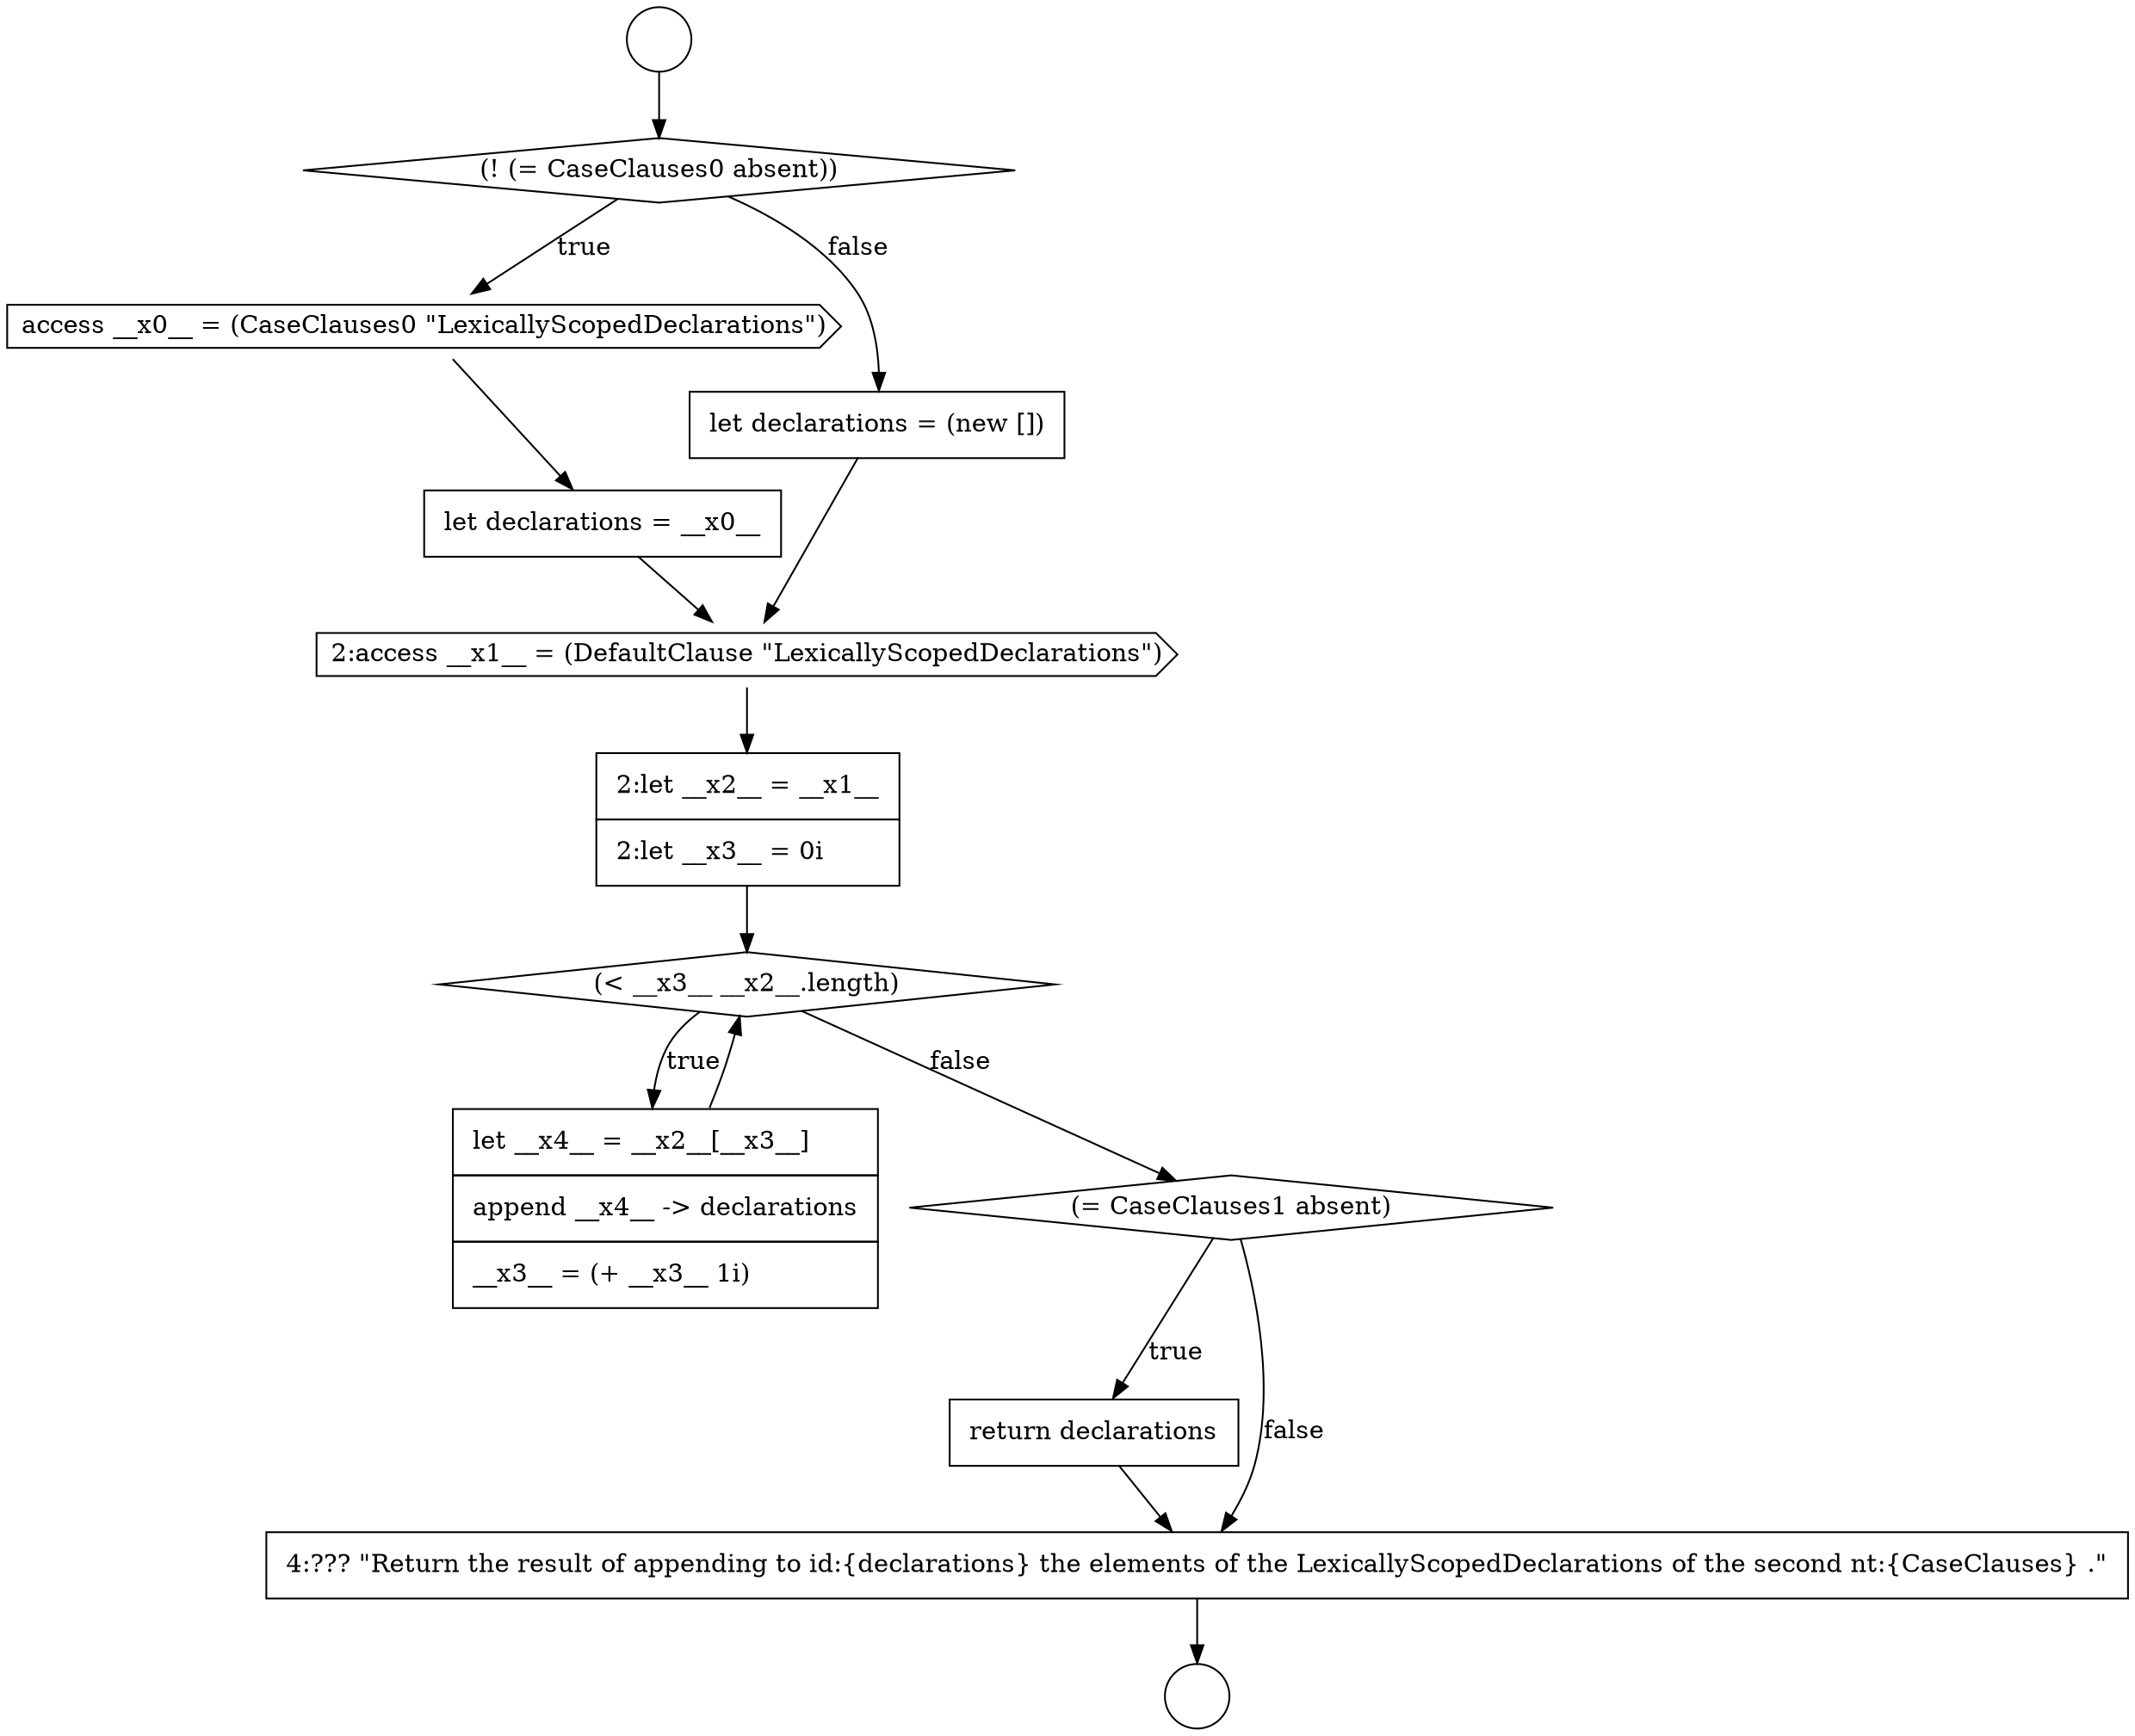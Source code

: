 digraph {
  node7396 [shape=diamond, label=<<font color="black">(! (= CaseClauses0 absent))</font>> color="black" fillcolor="white" style=filled]
  node7401 [shape=none, margin=0, label=<<font color="black">
    <table border="0" cellborder="1" cellspacing="0" cellpadding="10">
      <tr><td align="left">2:let __x2__ = __x1__</td></tr>
      <tr><td align="left">2:let __x3__ = 0i</td></tr>
    </table>
  </font>> color="black" fillcolor="white" style=filled]
  node7404 [shape=diamond, label=<<font color="black">(= CaseClauses1 absent)</font>> color="black" fillcolor="white" style=filled]
  node7397 [shape=cds, label=<<font color="black">access __x0__ = (CaseClauses0 &quot;LexicallyScopedDeclarations&quot;)</font>> color="black" fillcolor="white" style=filled]
  node7394 [shape=circle label=" " color="black" fillcolor="white" style=filled]
  node7403 [shape=none, margin=0, label=<<font color="black">
    <table border="0" cellborder="1" cellspacing="0" cellpadding="10">
      <tr><td align="left">let __x4__ = __x2__[__x3__]</td></tr>
      <tr><td align="left">append __x4__ -&gt; declarations</td></tr>
      <tr><td align="left">__x3__ = (+ __x3__ 1i)</td></tr>
    </table>
  </font>> color="black" fillcolor="white" style=filled]
  node7398 [shape=none, margin=0, label=<<font color="black">
    <table border="0" cellborder="1" cellspacing="0" cellpadding="10">
      <tr><td align="left">let declarations = __x0__</td></tr>
    </table>
  </font>> color="black" fillcolor="white" style=filled]
  node7395 [shape=circle label=" " color="black" fillcolor="white" style=filled]
  node7402 [shape=diamond, label=<<font color="black">(&lt; __x3__ __x2__.length)</font>> color="black" fillcolor="white" style=filled]
  node7405 [shape=none, margin=0, label=<<font color="black">
    <table border="0" cellborder="1" cellspacing="0" cellpadding="10">
      <tr><td align="left">return declarations</td></tr>
    </table>
  </font>> color="black" fillcolor="white" style=filled]
  node7400 [shape=cds, label=<<font color="black">2:access __x1__ = (DefaultClause &quot;LexicallyScopedDeclarations&quot;)</font>> color="black" fillcolor="white" style=filled]
  node7399 [shape=none, margin=0, label=<<font color="black">
    <table border="0" cellborder="1" cellspacing="0" cellpadding="10">
      <tr><td align="left">let declarations = (new [])</td></tr>
    </table>
  </font>> color="black" fillcolor="white" style=filled]
  node7406 [shape=none, margin=0, label=<<font color="black">
    <table border="0" cellborder="1" cellspacing="0" cellpadding="10">
      <tr><td align="left">4:??? &quot;Return the result of appending to id:{declarations} the elements of the LexicallyScopedDeclarations of the second nt:{CaseClauses} .&quot;</td></tr>
    </table>
  </font>> color="black" fillcolor="white" style=filled]
  node7404 -> node7405 [label=<<font color="black">true</font>> color="black"]
  node7404 -> node7406 [label=<<font color="black">false</font>> color="black"]
  node7399 -> node7400 [ color="black"]
  node7400 -> node7401 [ color="black"]
  node7406 -> node7395 [ color="black"]
  node7397 -> node7398 [ color="black"]
  node7396 -> node7397 [label=<<font color="black">true</font>> color="black"]
  node7396 -> node7399 [label=<<font color="black">false</font>> color="black"]
  node7405 -> node7406 [ color="black"]
  node7401 -> node7402 [ color="black"]
  node7398 -> node7400 [ color="black"]
  node7402 -> node7403 [label=<<font color="black">true</font>> color="black"]
  node7402 -> node7404 [label=<<font color="black">false</font>> color="black"]
  node7403 -> node7402 [ color="black"]
  node7394 -> node7396 [ color="black"]
}
